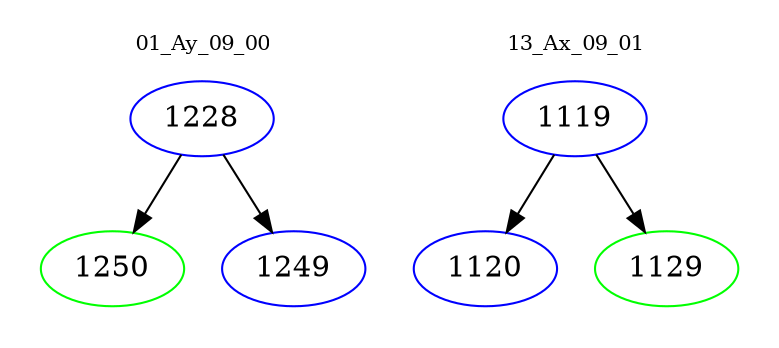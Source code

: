digraph{
subgraph cluster_0 {
color = white
label = "01_Ay_09_00";
fontsize=10;
T0_1228 [label="1228", color="blue"]
T0_1228 -> T0_1250 [color="black"]
T0_1250 [label="1250", color="green"]
T0_1228 -> T0_1249 [color="black"]
T0_1249 [label="1249", color="blue"]
}
subgraph cluster_1 {
color = white
label = "13_Ax_09_01";
fontsize=10;
T1_1119 [label="1119", color="blue"]
T1_1119 -> T1_1120 [color="black"]
T1_1120 [label="1120", color="blue"]
T1_1119 -> T1_1129 [color="black"]
T1_1129 [label="1129", color="green"]
}
}
